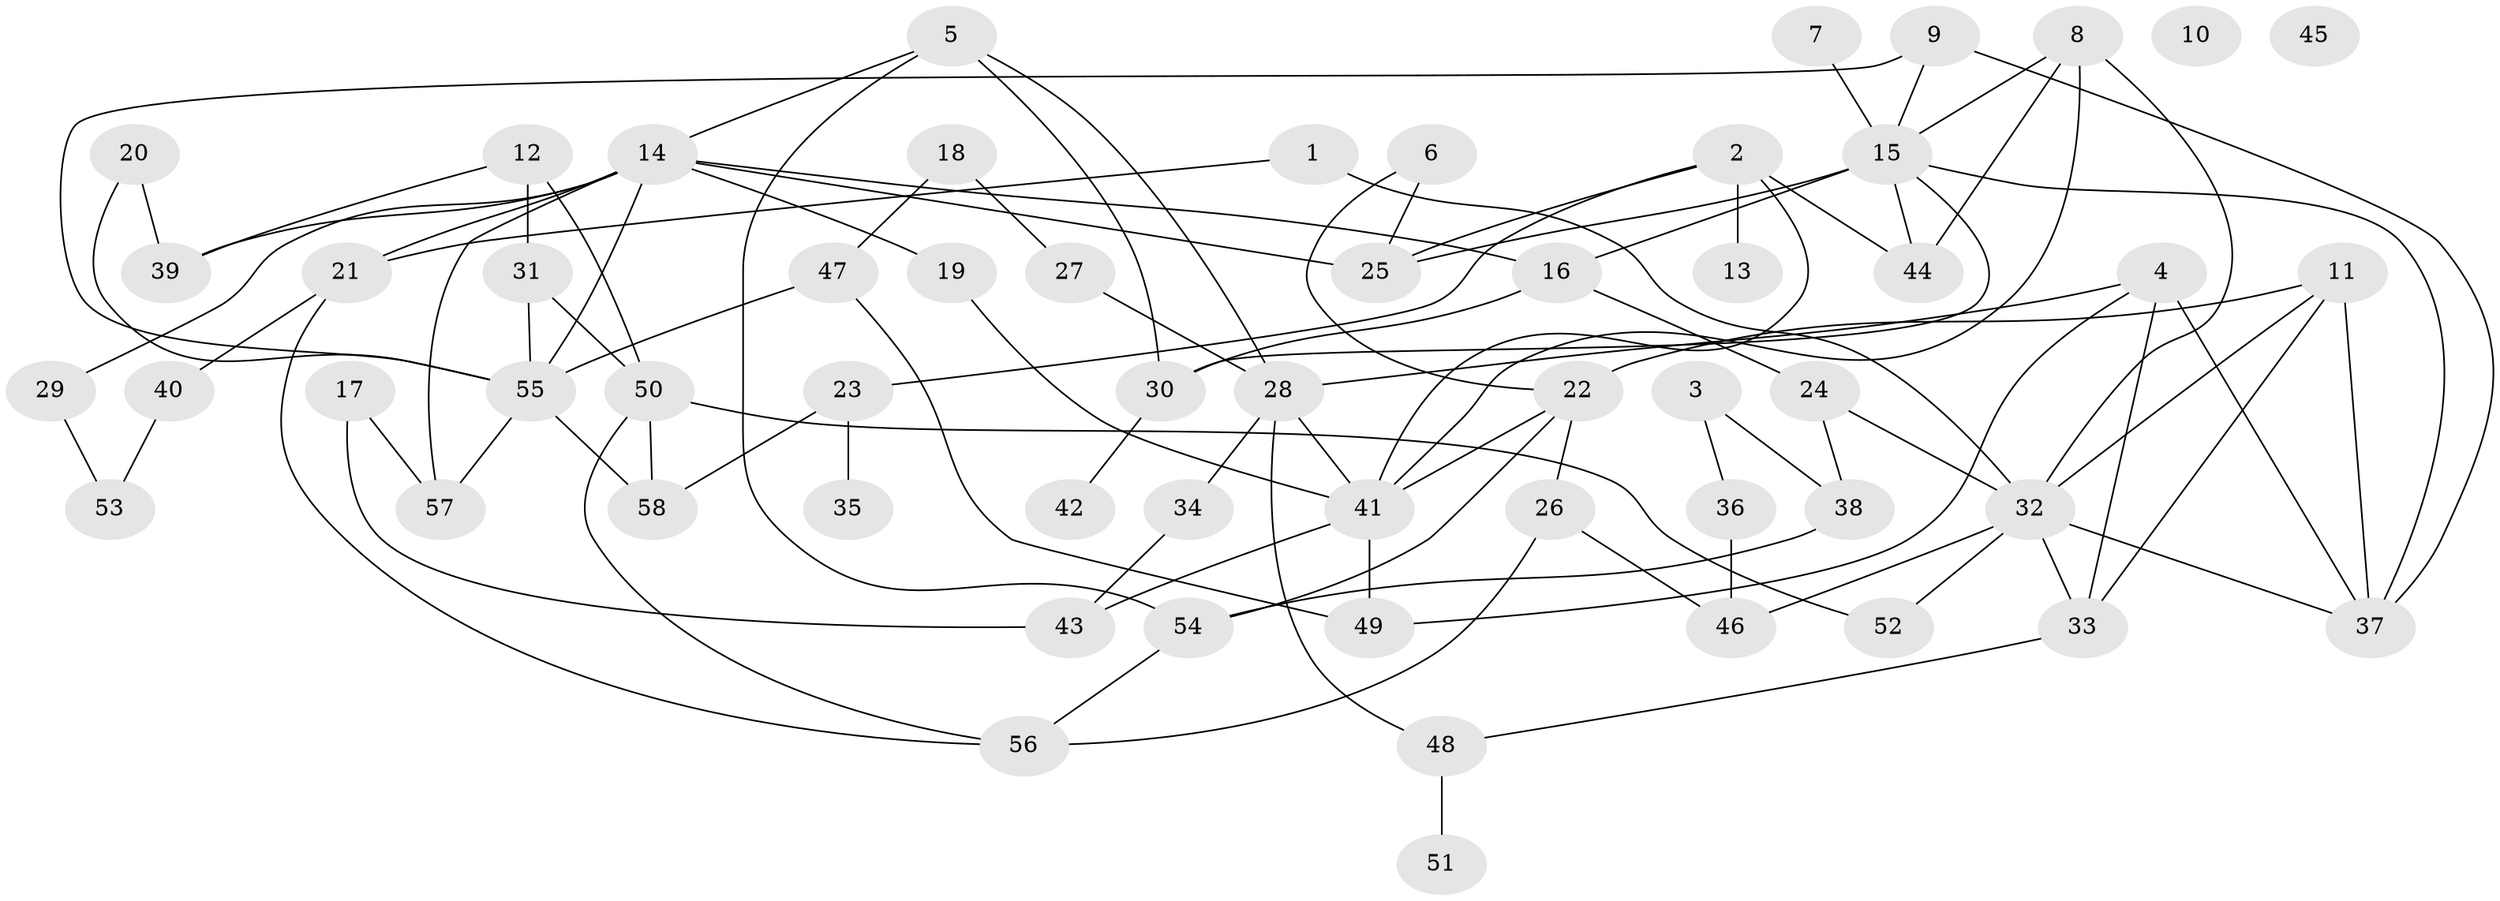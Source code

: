 // coarse degree distribution, {2: 0.2, 6: 0.05, 5: 0.1, 4: 0.15, 1: 0.1, 3: 0.225, 0: 0.05, 9: 0.075, 10: 0.025, 8: 0.025}
// Generated by graph-tools (version 1.1) at 2025/23/03/03/25 07:23:24]
// undirected, 58 vertices, 95 edges
graph export_dot {
graph [start="1"]
  node [color=gray90,style=filled];
  1;
  2;
  3;
  4;
  5;
  6;
  7;
  8;
  9;
  10;
  11;
  12;
  13;
  14;
  15;
  16;
  17;
  18;
  19;
  20;
  21;
  22;
  23;
  24;
  25;
  26;
  27;
  28;
  29;
  30;
  31;
  32;
  33;
  34;
  35;
  36;
  37;
  38;
  39;
  40;
  41;
  42;
  43;
  44;
  45;
  46;
  47;
  48;
  49;
  50;
  51;
  52;
  53;
  54;
  55;
  56;
  57;
  58;
  1 -- 21;
  1 -- 32;
  2 -- 13;
  2 -- 23;
  2 -- 25;
  2 -- 41;
  2 -- 44;
  3 -- 36;
  3 -- 38;
  4 -- 28;
  4 -- 33;
  4 -- 37;
  4 -- 49;
  5 -- 14;
  5 -- 28;
  5 -- 30;
  5 -- 54;
  6 -- 22;
  6 -- 25;
  7 -- 15;
  8 -- 15;
  8 -- 32;
  8 -- 41;
  8 -- 44;
  9 -- 15;
  9 -- 37;
  9 -- 55;
  11 -- 22;
  11 -- 32;
  11 -- 33;
  11 -- 37;
  12 -- 31;
  12 -- 39;
  12 -- 50;
  14 -- 16;
  14 -- 19;
  14 -- 21;
  14 -- 25;
  14 -- 29;
  14 -- 39;
  14 -- 55;
  14 -- 57;
  15 -- 16;
  15 -- 25;
  15 -- 30;
  15 -- 37;
  15 -- 44;
  16 -- 24;
  16 -- 30;
  17 -- 43;
  17 -- 57;
  18 -- 27;
  18 -- 47;
  19 -- 41;
  20 -- 39;
  20 -- 55;
  21 -- 40;
  21 -- 56;
  22 -- 26;
  22 -- 41;
  22 -- 54;
  23 -- 35;
  23 -- 58;
  24 -- 32;
  24 -- 38;
  26 -- 46;
  26 -- 56;
  27 -- 28;
  28 -- 34;
  28 -- 41;
  28 -- 48;
  29 -- 53;
  30 -- 42;
  31 -- 50;
  31 -- 55;
  32 -- 33;
  32 -- 37;
  32 -- 46;
  32 -- 52;
  33 -- 48;
  34 -- 43;
  36 -- 46;
  38 -- 54;
  40 -- 53;
  41 -- 43;
  41 -- 49;
  47 -- 49;
  47 -- 55;
  48 -- 51;
  50 -- 52;
  50 -- 56;
  50 -- 58;
  54 -- 56;
  55 -- 57;
  55 -- 58;
}

